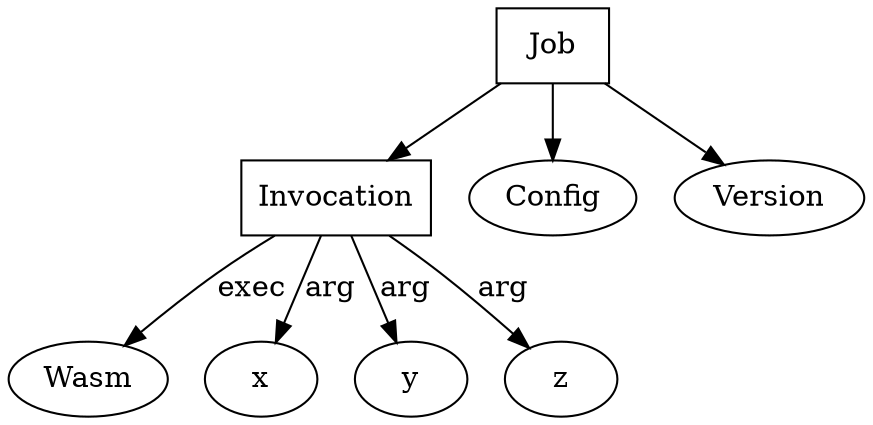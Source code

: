 digraph G {
    Invocation [shape = box]
    Job [shape = box]

    Job -> {Invocation, Config, Version}

    Invocation -> Wasm [label = "exec"]
    Invocation -> {x, y, z} [label = "arg"]
}
